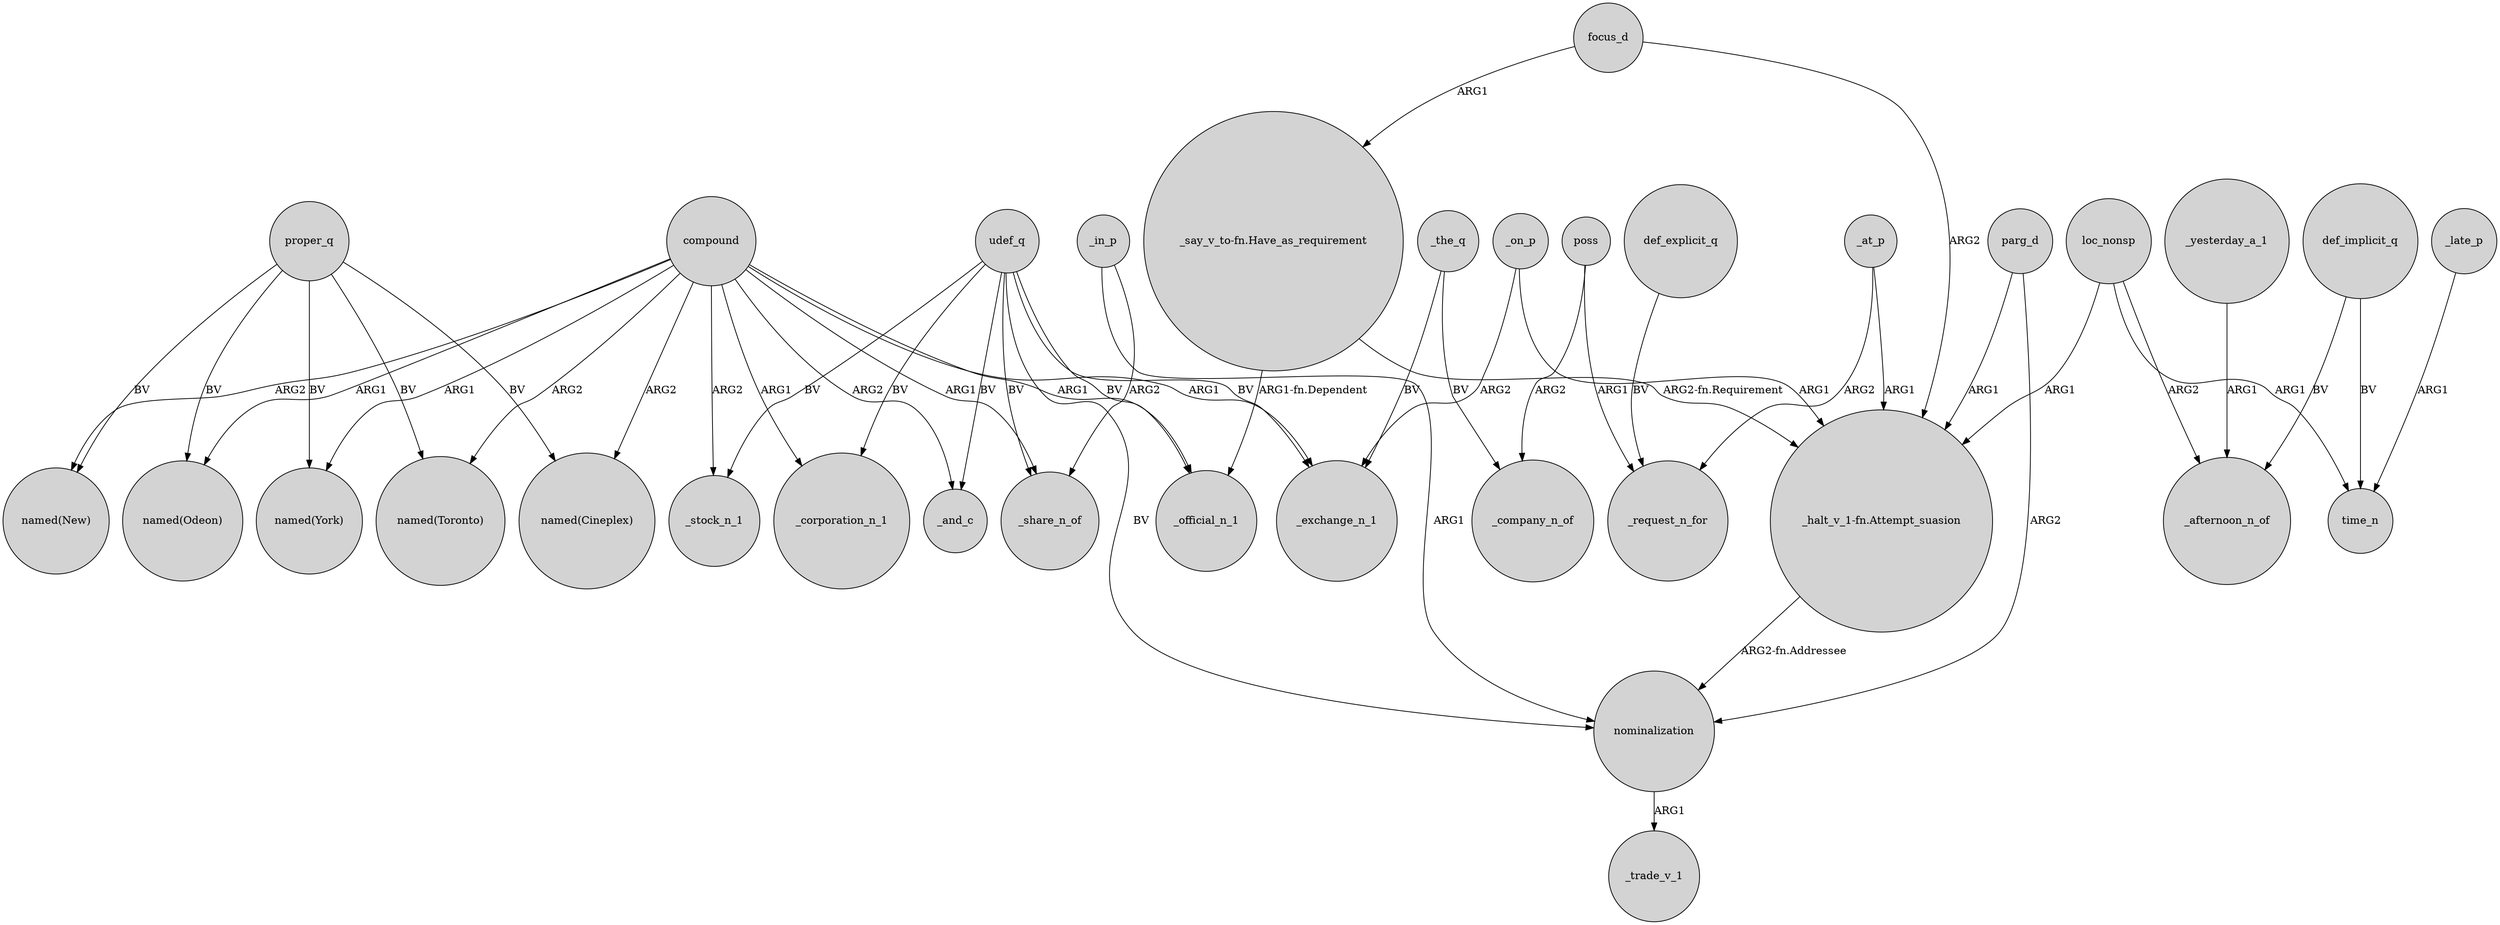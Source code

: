 digraph {
	node [shape=circle style=filled]
	"_say_v_to-fn.Have_as_requirement" -> _official_n_1 [label="ARG1-fn.Dependent"]
	proper_q -> "named(Cineplex)" [label=BV]
	_on_p -> "_halt_v_1-fn.Attempt_suasion" [label=ARG1]
	parg_d -> "_halt_v_1-fn.Attempt_suasion" [label=ARG1]
	def_explicit_q -> _request_n_for [label=BV]
	_in_p -> nominalization [label=ARG1]
	proper_q -> "named(Toronto)" [label=BV]
	compound -> "named(New)" [label=ARG2]
	"_halt_v_1-fn.Attempt_suasion" -> nominalization [label="ARG2-fn.Addressee"]
	compound -> _share_n_of [label=ARG1]
	_yesterday_a_1 -> _afternoon_n_of [label=ARG1]
	proper_q -> "named(New)" [label=BV]
	focus_d -> "_say_v_to-fn.Have_as_requirement" [label=ARG1]
	udef_q -> nominalization [label=BV]
	udef_q -> _exchange_n_1 [label=BV]
	compound -> "named(Cineplex)" [label=ARG2]
	def_implicit_q -> _afternoon_n_of [label=BV]
	udef_q -> _and_c [label=BV]
	compound -> "named(Odeon)" [label=ARG1]
	_on_p -> _exchange_n_1 [label=ARG2]
	compound -> _and_c [label=ARG2]
	compound -> _exchange_n_1 [label=ARG1]
	focus_d -> "_halt_v_1-fn.Attempt_suasion" [label=ARG2]
	proper_q -> "named(York)" [label=BV]
	"_say_v_to-fn.Have_as_requirement" -> "_halt_v_1-fn.Attempt_suasion" [label="ARG2-fn.Requirement"]
	udef_q -> _stock_n_1 [label=BV]
	poss -> _company_n_of [label=ARG2]
	udef_q -> _share_n_of [label=BV]
	compound -> _stock_n_1 [label=ARG2]
	compound -> _official_n_1 [label=ARG1]
	_late_p -> time_n [label=ARG1]
	poss -> _request_n_for [label=ARG1]
	compound -> "named(Toronto)" [label=ARG2]
	loc_nonsp -> time_n [label=ARG1]
	udef_q -> _corporation_n_1 [label=BV]
	loc_nonsp -> "_halt_v_1-fn.Attempt_suasion" [label=ARG1]
	udef_q -> _official_n_1 [label=BV]
	_at_p -> _request_n_for [label=ARG2]
	compound -> "named(York)" [label=ARG1]
	_the_q -> _exchange_n_1 [label=BV]
	compound -> _corporation_n_1 [label=ARG1]
	_in_p -> _share_n_of [label=ARG2]
	_at_p -> "_halt_v_1-fn.Attempt_suasion" [label=ARG1]
	_the_q -> _company_n_of [label=BV]
	def_implicit_q -> time_n [label=BV]
	nominalization -> _trade_v_1 [label=ARG1]
	loc_nonsp -> _afternoon_n_of [label=ARG2]
	proper_q -> "named(Odeon)" [label=BV]
	parg_d -> nominalization [label=ARG2]
}
